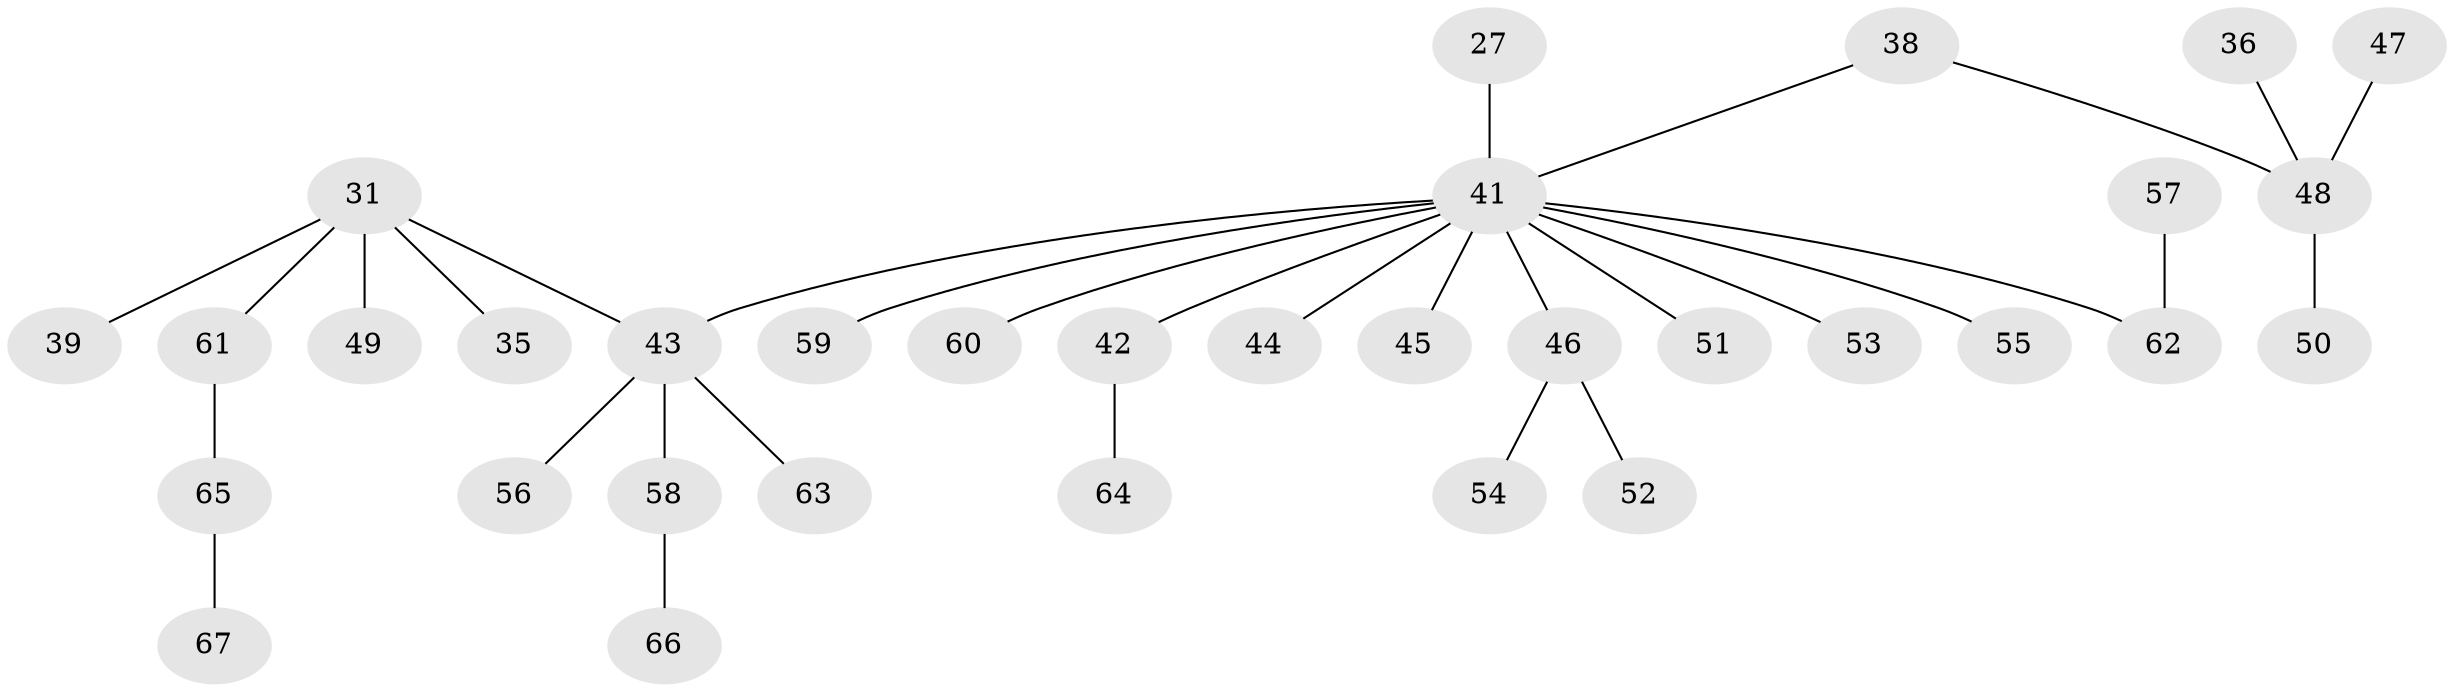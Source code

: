 // original degree distribution, {7: 0.014925373134328358, 4: 0.04477611940298507, 2: 0.3283582089552239, 3: 0.14925373134328357, 5: 0.029850746268656716, 1: 0.43283582089552236}
// Generated by graph-tools (version 1.1) at 2025/56/03/04/25 21:56:12]
// undirected, 33 vertices, 32 edges
graph export_dot {
graph [start="1"]
  node [color=gray90,style=filled];
  27;
  31 [super="+30"];
  35;
  36;
  38 [super="+12"];
  39;
  41 [super="+17+21+28+19+40+33+20"];
  42;
  43 [super="+18"];
  44;
  45;
  46 [super="+16"];
  47;
  48 [super="+14"];
  49;
  50;
  51;
  52;
  53;
  54;
  55;
  56;
  57;
  58 [super="+26"];
  59;
  60;
  61;
  62 [super="+37"];
  63;
  64;
  65;
  66;
  67;
  27 -- 41;
  31 -- 35;
  31 -- 39;
  31 -- 49;
  31 -- 43;
  31 -- 61;
  36 -- 48;
  38 -- 41;
  38 -- 48;
  41 -- 53;
  41 -- 42;
  41 -- 44;
  41 -- 45;
  41 -- 46;
  41 -- 60;
  41 -- 43;
  41 -- 59;
  41 -- 62;
  41 -- 51;
  41 -- 55;
  42 -- 64;
  43 -- 56;
  43 -- 63;
  43 -- 58;
  46 -- 52;
  46 -- 54;
  47 -- 48;
  48 -- 50;
  57 -- 62;
  58 -- 66;
  61 -- 65;
  65 -- 67;
}
